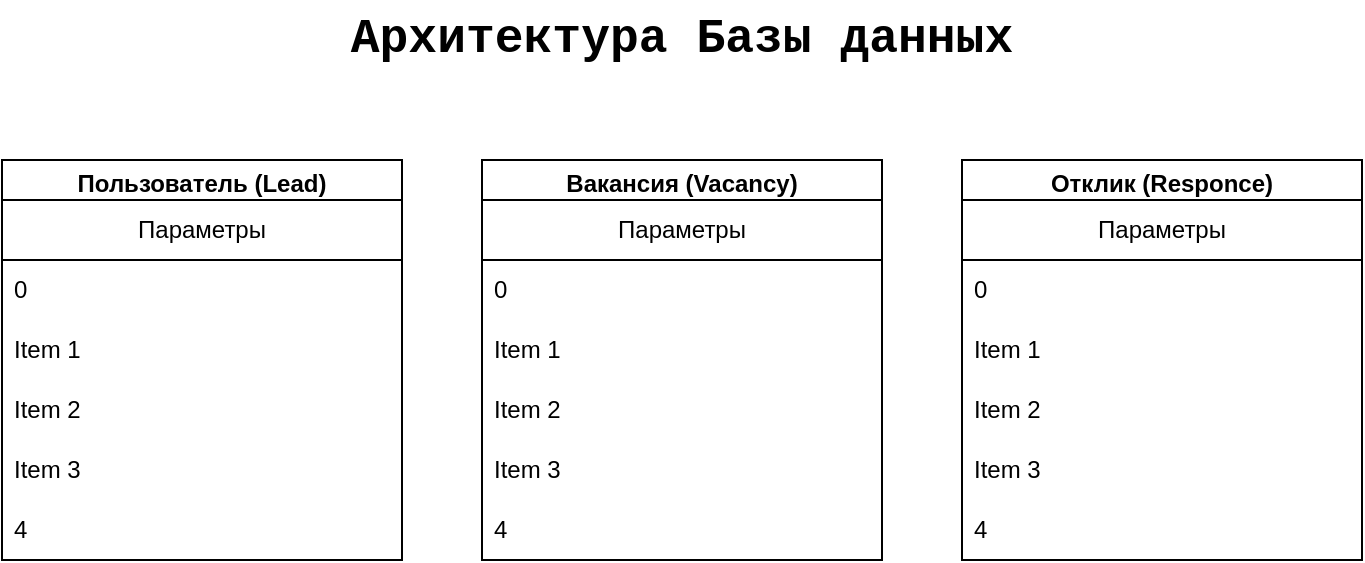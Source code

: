 <mxfile version="26.1.0" pages="2">
  <diagram name="Архитектура БД" id="UT18FfF24HoklbrZyM2A">
    <mxGraphModel dx="2514" dy="868" grid="1" gridSize="10" guides="1" tooltips="1" connect="1" arrows="1" fold="1" page="1" pageScale="1" pageWidth="827" pageHeight="1169" background="none" math="0" shadow="0">
      <root>
        <mxCell id="0" />
        <mxCell id="1" parent="0" />
        <mxCell id="DLRpaIigpJH-WwyCpQeq-1" value="Пользователь (Lead)" style="swimlane;whiteSpace=wrap;html=1;startSize=23;" vertex="1" parent="1">
          <mxGeometry x="-760" y="120" width="200" height="200" as="geometry">
            <mxRectangle x="-760" y="120" width="200" height="30" as="alternateBounds" />
          </mxGeometry>
        </mxCell>
        <mxCell id="DLRpaIigpJH-WwyCpQeq-6" value="Параметры" style="swimlane;fontStyle=0;childLayout=stackLayout;horizontal=1;startSize=30;horizontalStack=0;resizeParent=1;resizeParentMax=0;resizeLast=0;collapsible=1;marginBottom=0;whiteSpace=wrap;html=1;" vertex="1" parent="DLRpaIigpJH-WwyCpQeq-1">
          <mxGeometry y="20" width="200" height="180" as="geometry">
            <mxRectangle y="20" width="200" height="30" as="alternateBounds" />
          </mxGeometry>
        </mxCell>
        <mxCell id="DLRpaIigpJH-WwyCpQeq-16" value="0" style="text;strokeColor=none;fillColor=none;align=left;verticalAlign=middle;spacingLeft=4;spacingRight=4;overflow=hidden;points=[[0,0.5],[1,0.5]];portConstraint=eastwest;rotatable=0;whiteSpace=wrap;html=1;" vertex="1" parent="DLRpaIigpJH-WwyCpQeq-6">
          <mxGeometry y="30" width="200" height="30" as="geometry" />
        </mxCell>
        <mxCell id="DLRpaIigpJH-WwyCpQeq-7" value="Item 1" style="text;strokeColor=none;fillColor=none;align=left;verticalAlign=middle;spacingLeft=4;spacingRight=4;overflow=hidden;points=[[0,0.5],[1,0.5]];portConstraint=eastwest;rotatable=0;whiteSpace=wrap;html=1;" vertex="1" parent="DLRpaIigpJH-WwyCpQeq-6">
          <mxGeometry y="60" width="200" height="30" as="geometry" />
        </mxCell>
        <mxCell id="DLRpaIigpJH-WwyCpQeq-8" value="Item 2" style="text;strokeColor=none;fillColor=none;align=left;verticalAlign=middle;spacingLeft=4;spacingRight=4;overflow=hidden;points=[[0,0.5],[1,0.5]];portConstraint=eastwest;rotatable=0;whiteSpace=wrap;html=1;" vertex="1" parent="DLRpaIigpJH-WwyCpQeq-6">
          <mxGeometry y="90" width="200" height="30" as="geometry" />
        </mxCell>
        <mxCell id="DLRpaIigpJH-WwyCpQeq-9" value="Item 3" style="text;strokeColor=none;fillColor=none;align=left;verticalAlign=middle;spacingLeft=4;spacingRight=4;overflow=hidden;points=[[0,0.5],[1,0.5]];portConstraint=eastwest;rotatable=0;whiteSpace=wrap;html=1;" vertex="1" parent="DLRpaIigpJH-WwyCpQeq-6">
          <mxGeometry y="120" width="200" height="30" as="geometry" />
        </mxCell>
        <mxCell id="DLRpaIigpJH-WwyCpQeq-15" value="4" style="text;strokeColor=none;fillColor=none;align=left;verticalAlign=middle;spacingLeft=4;spacingRight=4;overflow=hidden;points=[[0,0.5],[1,0.5]];portConstraint=eastwest;rotatable=0;whiteSpace=wrap;html=1;" vertex="1" parent="DLRpaIigpJH-WwyCpQeq-6">
          <mxGeometry y="150" width="200" height="30" as="geometry" />
        </mxCell>
        <mxCell id="DLRpaIigpJH-WwyCpQeq-2" value="&lt;font face=&quot;Courier New&quot;&gt;&lt;span style=&quot;font-size: 24px;&quot;&gt;&lt;b&gt;Архитектура Базы данных&lt;/b&gt;&lt;/span&gt;&lt;/font&gt;" style="text;html=1;align=center;verticalAlign=middle;whiteSpace=wrap;rounded=0;" vertex="1" parent="1">
          <mxGeometry x="-600" y="40" width="360" height="40" as="geometry" />
        </mxCell>
        <mxCell id="DLRpaIigpJH-WwyCpQeq-17" value="Вакансия (Vacancy)" style="swimlane;whiteSpace=wrap;html=1;startSize=23;" vertex="1" parent="1">
          <mxGeometry x="-520" y="120" width="200" height="200" as="geometry">
            <mxRectangle x="-760" y="120" width="200" height="30" as="alternateBounds" />
          </mxGeometry>
        </mxCell>
        <mxCell id="DLRpaIigpJH-WwyCpQeq-18" value="Параметры" style="swimlane;fontStyle=0;childLayout=stackLayout;horizontal=1;startSize=30;horizontalStack=0;resizeParent=1;resizeParentMax=0;resizeLast=0;collapsible=1;marginBottom=0;whiteSpace=wrap;html=1;" vertex="1" parent="DLRpaIigpJH-WwyCpQeq-17">
          <mxGeometry y="20" width="200" height="180" as="geometry">
            <mxRectangle y="20" width="200" height="30" as="alternateBounds" />
          </mxGeometry>
        </mxCell>
        <mxCell id="DLRpaIigpJH-WwyCpQeq-19" value="0" style="text;strokeColor=none;fillColor=none;align=left;verticalAlign=middle;spacingLeft=4;spacingRight=4;overflow=hidden;points=[[0,0.5],[1,0.5]];portConstraint=eastwest;rotatable=0;whiteSpace=wrap;html=1;" vertex="1" parent="DLRpaIigpJH-WwyCpQeq-18">
          <mxGeometry y="30" width="200" height="30" as="geometry" />
        </mxCell>
        <mxCell id="DLRpaIigpJH-WwyCpQeq-20" value="Item 1" style="text;strokeColor=none;fillColor=none;align=left;verticalAlign=middle;spacingLeft=4;spacingRight=4;overflow=hidden;points=[[0,0.5],[1,0.5]];portConstraint=eastwest;rotatable=0;whiteSpace=wrap;html=1;" vertex="1" parent="DLRpaIigpJH-WwyCpQeq-18">
          <mxGeometry y="60" width="200" height="30" as="geometry" />
        </mxCell>
        <mxCell id="DLRpaIigpJH-WwyCpQeq-21" value="Item 2" style="text;strokeColor=none;fillColor=none;align=left;verticalAlign=middle;spacingLeft=4;spacingRight=4;overflow=hidden;points=[[0,0.5],[1,0.5]];portConstraint=eastwest;rotatable=0;whiteSpace=wrap;html=1;" vertex="1" parent="DLRpaIigpJH-WwyCpQeq-18">
          <mxGeometry y="90" width="200" height="30" as="geometry" />
        </mxCell>
        <mxCell id="DLRpaIigpJH-WwyCpQeq-22" value="Item 3" style="text;strokeColor=none;fillColor=none;align=left;verticalAlign=middle;spacingLeft=4;spacingRight=4;overflow=hidden;points=[[0,0.5],[1,0.5]];portConstraint=eastwest;rotatable=0;whiteSpace=wrap;html=1;" vertex="1" parent="DLRpaIigpJH-WwyCpQeq-18">
          <mxGeometry y="120" width="200" height="30" as="geometry" />
        </mxCell>
        <mxCell id="DLRpaIigpJH-WwyCpQeq-23" value="4" style="text;strokeColor=none;fillColor=none;align=left;verticalAlign=middle;spacingLeft=4;spacingRight=4;overflow=hidden;points=[[0,0.5],[1,0.5]];portConstraint=eastwest;rotatable=0;whiteSpace=wrap;html=1;" vertex="1" parent="DLRpaIigpJH-WwyCpQeq-18">
          <mxGeometry y="150" width="200" height="30" as="geometry" />
        </mxCell>
        <mxCell id="DLRpaIigpJH-WwyCpQeq-24" value="Отклик (Responce)" style="swimlane;whiteSpace=wrap;html=1;startSize=23;" vertex="1" parent="1">
          <mxGeometry x="-280" y="120" width="200" height="200" as="geometry">
            <mxRectangle x="-760" y="120" width="200" height="30" as="alternateBounds" />
          </mxGeometry>
        </mxCell>
        <mxCell id="DLRpaIigpJH-WwyCpQeq-25" value="Параметры" style="swimlane;fontStyle=0;childLayout=stackLayout;horizontal=1;startSize=30;horizontalStack=0;resizeParent=1;resizeParentMax=0;resizeLast=0;collapsible=1;marginBottom=0;whiteSpace=wrap;html=1;" vertex="1" parent="DLRpaIigpJH-WwyCpQeq-24">
          <mxGeometry y="20" width="200" height="180" as="geometry">
            <mxRectangle y="20" width="200" height="30" as="alternateBounds" />
          </mxGeometry>
        </mxCell>
        <mxCell id="DLRpaIigpJH-WwyCpQeq-26" value="0" style="text;strokeColor=none;fillColor=none;align=left;verticalAlign=middle;spacingLeft=4;spacingRight=4;overflow=hidden;points=[[0,0.5],[1,0.5]];portConstraint=eastwest;rotatable=0;whiteSpace=wrap;html=1;" vertex="1" parent="DLRpaIigpJH-WwyCpQeq-25">
          <mxGeometry y="30" width="200" height="30" as="geometry" />
        </mxCell>
        <mxCell id="DLRpaIigpJH-WwyCpQeq-27" value="Item 1" style="text;strokeColor=none;fillColor=none;align=left;verticalAlign=middle;spacingLeft=4;spacingRight=4;overflow=hidden;points=[[0,0.5],[1,0.5]];portConstraint=eastwest;rotatable=0;whiteSpace=wrap;html=1;" vertex="1" parent="DLRpaIigpJH-WwyCpQeq-25">
          <mxGeometry y="60" width="200" height="30" as="geometry" />
        </mxCell>
        <mxCell id="DLRpaIigpJH-WwyCpQeq-28" value="Item 2" style="text;strokeColor=none;fillColor=none;align=left;verticalAlign=middle;spacingLeft=4;spacingRight=4;overflow=hidden;points=[[0,0.5],[1,0.5]];portConstraint=eastwest;rotatable=0;whiteSpace=wrap;html=1;" vertex="1" parent="DLRpaIigpJH-WwyCpQeq-25">
          <mxGeometry y="90" width="200" height="30" as="geometry" />
        </mxCell>
        <mxCell id="DLRpaIigpJH-WwyCpQeq-29" value="Item 3" style="text;strokeColor=none;fillColor=none;align=left;verticalAlign=middle;spacingLeft=4;spacingRight=4;overflow=hidden;points=[[0,0.5],[1,0.5]];portConstraint=eastwest;rotatable=0;whiteSpace=wrap;html=1;" vertex="1" parent="DLRpaIigpJH-WwyCpQeq-25">
          <mxGeometry y="120" width="200" height="30" as="geometry" />
        </mxCell>
        <mxCell id="DLRpaIigpJH-WwyCpQeq-30" value="4" style="text;strokeColor=none;fillColor=none;align=left;verticalAlign=middle;spacingLeft=4;spacingRight=4;overflow=hidden;points=[[0,0.5],[1,0.5]];portConstraint=eastwest;rotatable=0;whiteSpace=wrap;html=1;" vertex="1" parent="DLRpaIigpJH-WwyCpQeq-25">
          <mxGeometry y="150" width="200" height="30" as="geometry" />
        </mxCell>
      </root>
    </mxGraphModel>
  </diagram>
  <diagram id="1cjguQ7dNxbXu9gjn_On" name="url карта сайта">
    <mxGraphModel dx="1434" dy="738" grid="1" gridSize="10" guides="1" tooltips="1" connect="1" arrows="1" fold="1" page="1" pageScale="1" pageWidth="827" pageHeight="1169" math="0" shadow="0">
      <root>
        <mxCell id="0" />
        <mxCell id="1" parent="0" />
        <mxCell id="lnBUkTaJDuUVRHqahWb3-1" value="&lt;font face=&quot;Courier New&quot;&gt;&lt;span style=&quot;font-size: 24px;&quot;&gt;&lt;b&gt;url карта сайта&lt;/b&gt;&lt;/span&gt;&lt;/font&gt;" style="text;html=1;align=center;verticalAlign=middle;whiteSpace=wrap;rounded=0;" vertex="1" parent="1">
          <mxGeometry x="160" y="40" width="520" height="40" as="geometry" />
        </mxCell>
      </root>
    </mxGraphModel>
  </diagram>
</mxfile>
